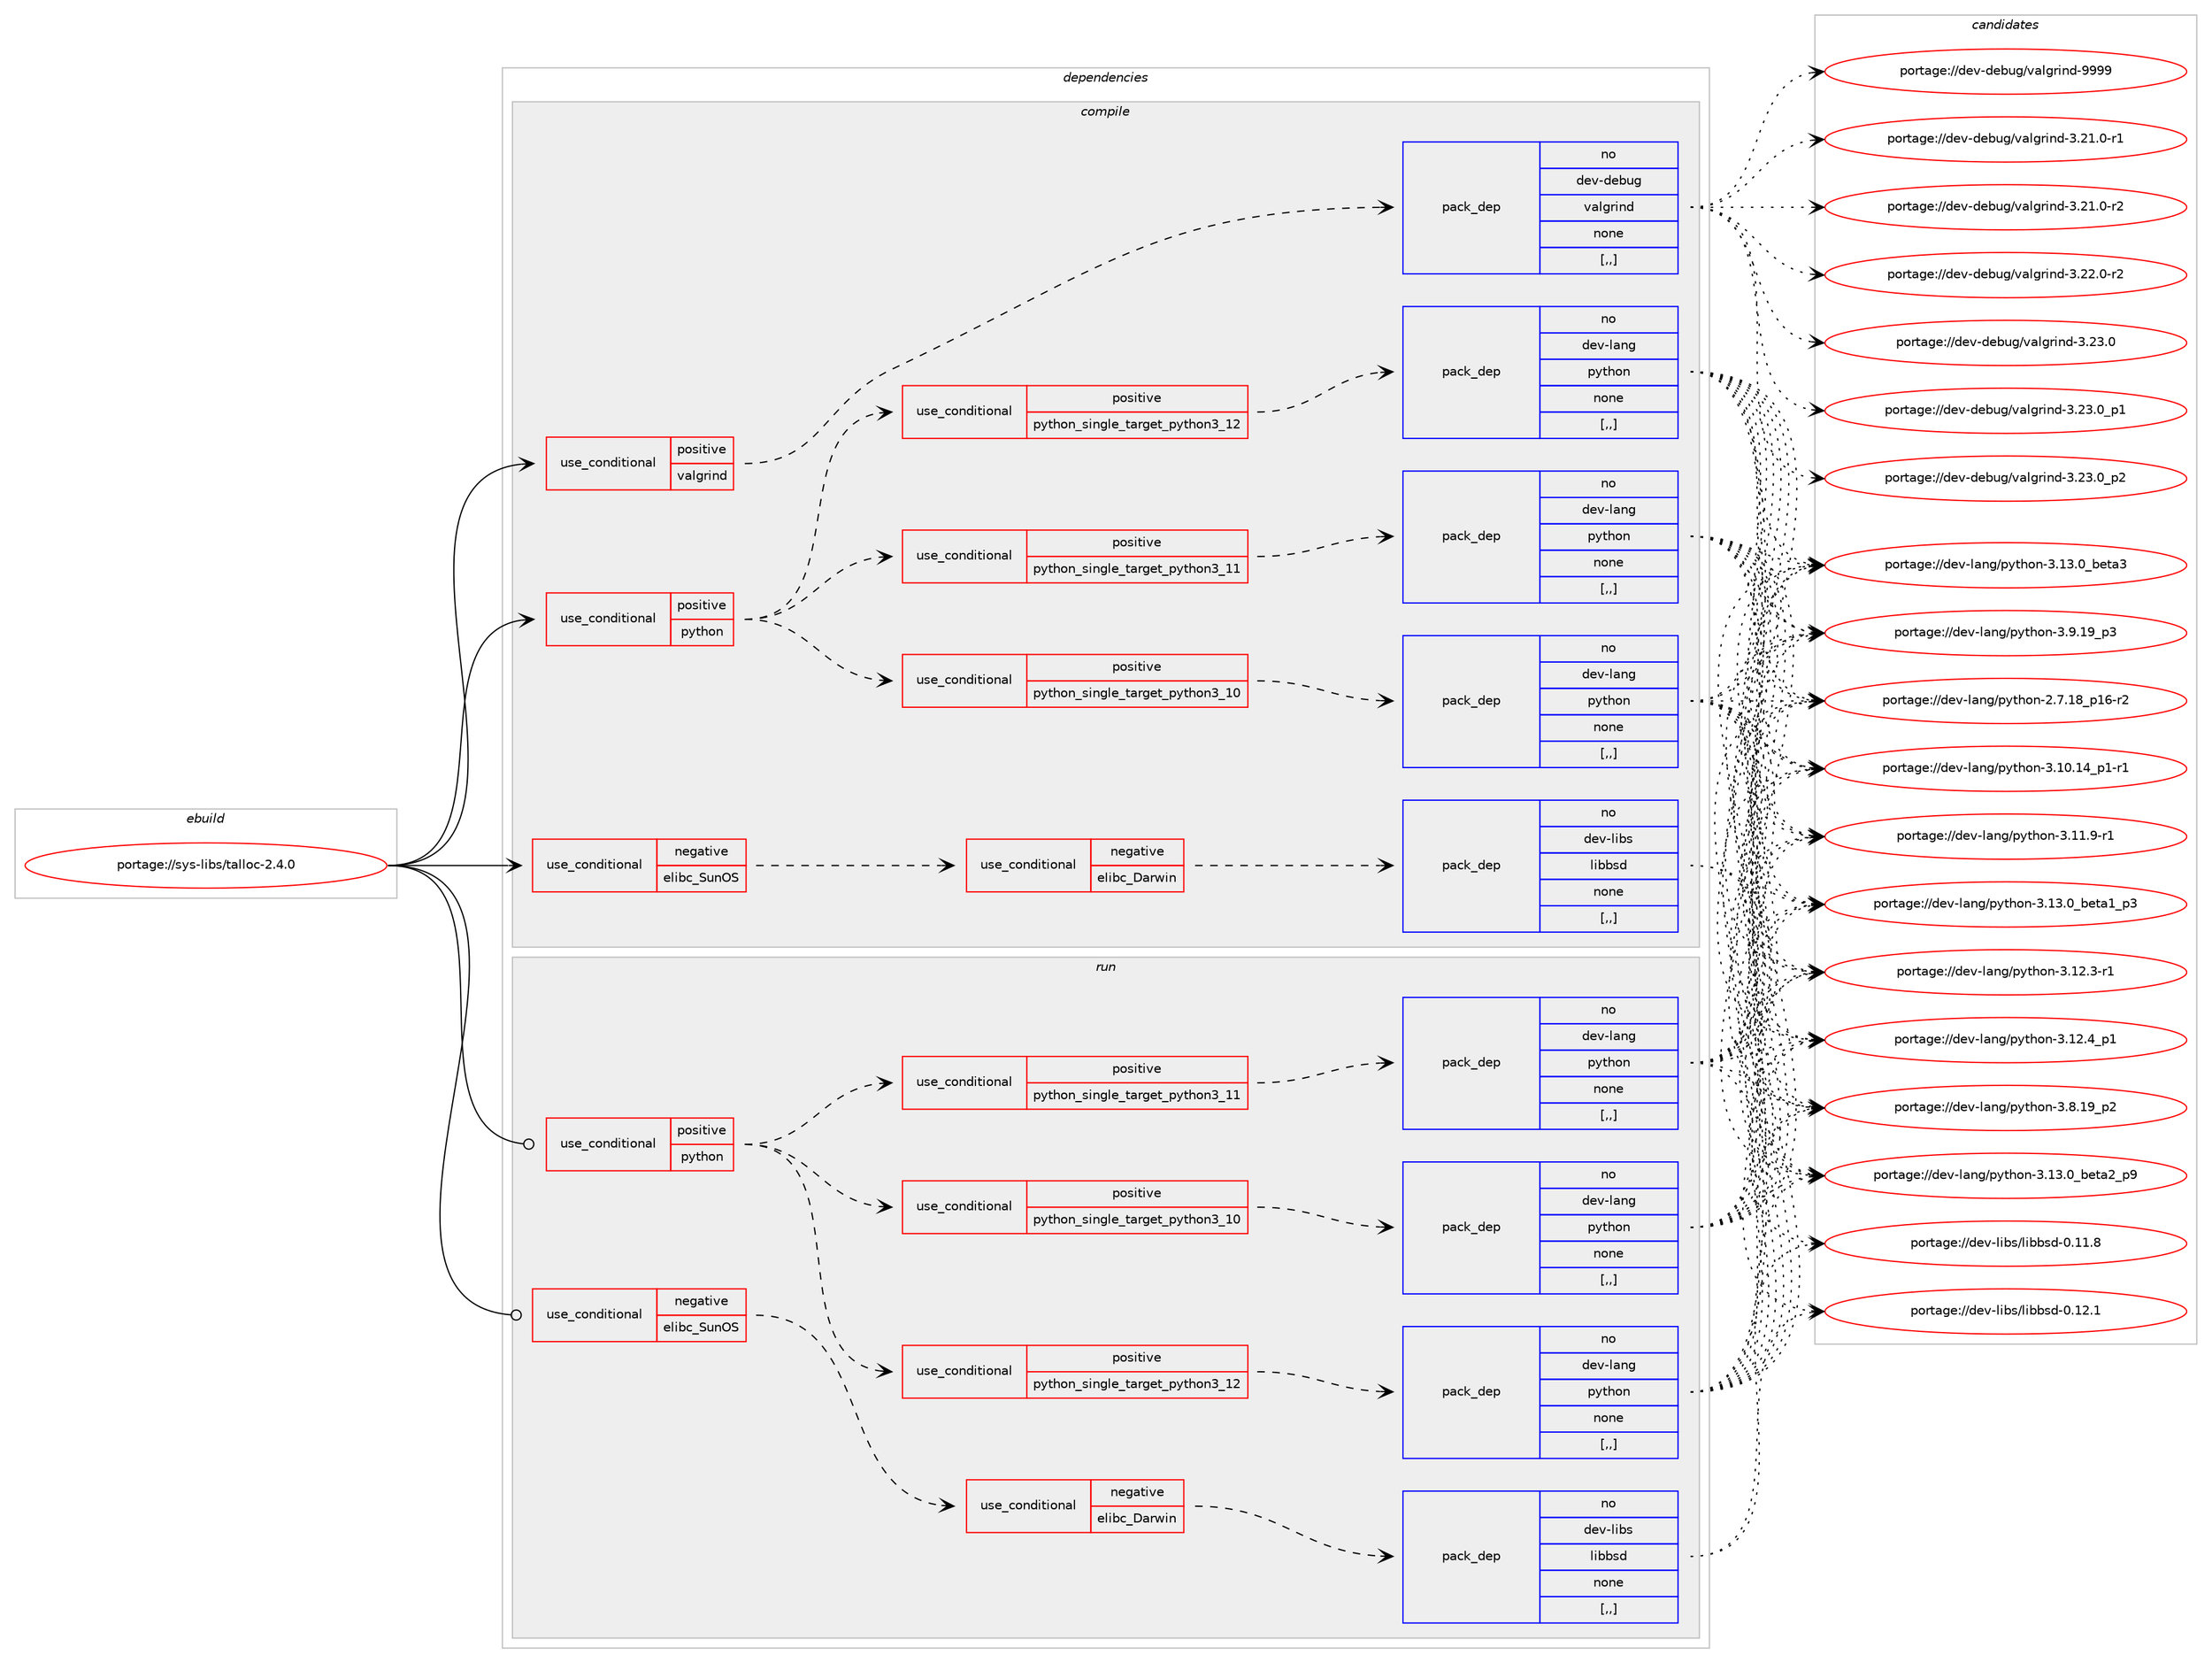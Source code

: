 digraph prolog {

# *************
# Graph options
# *************

newrank=true;
concentrate=true;
compound=true;
graph [rankdir=LR,fontname=Helvetica,fontsize=10,ranksep=1.5];#, ranksep=2.5, nodesep=0.2];
edge  [arrowhead=vee];
node  [fontname=Helvetica,fontsize=10];

# **********
# The ebuild
# **********

subgraph cluster_leftcol {
color=gray;
rank=same;
label=<<i>ebuild</i>>;
id [label="portage://sys-libs/talloc-2.4.0", color=red, width=4, href="../sys-libs/talloc-2.4.0.svg"];
}

# ****************
# The dependencies
# ****************

subgraph cluster_midcol {
color=gray;
label=<<i>dependencies</i>>;
subgraph cluster_compile {
fillcolor="#eeeeee";
style=filled;
label=<<i>compile</i>>;
subgraph cond115201 {
dependency432168 [label=<<TABLE BORDER="0" CELLBORDER="1" CELLSPACING="0" CELLPADDING="4"><TR><TD ROWSPAN="3" CELLPADDING="10">use_conditional</TD></TR><TR><TD>negative</TD></TR><TR><TD>elibc_SunOS</TD></TR></TABLE>>, shape=none, color=red];
subgraph cond115202 {
dependency432169 [label=<<TABLE BORDER="0" CELLBORDER="1" CELLSPACING="0" CELLPADDING="4"><TR><TD ROWSPAN="3" CELLPADDING="10">use_conditional</TD></TR><TR><TD>negative</TD></TR><TR><TD>elibc_Darwin</TD></TR></TABLE>>, shape=none, color=red];
subgraph pack314036 {
dependency432170 [label=<<TABLE BORDER="0" CELLBORDER="1" CELLSPACING="0" CELLPADDING="4" WIDTH="220"><TR><TD ROWSPAN="6" CELLPADDING="30">pack_dep</TD></TR><TR><TD WIDTH="110">no</TD></TR><TR><TD>dev-libs</TD></TR><TR><TD>libbsd</TD></TR><TR><TD>none</TD></TR><TR><TD>[,,]</TD></TR></TABLE>>, shape=none, color=blue];
}
dependency432169:e -> dependency432170:w [weight=20,style="dashed",arrowhead="vee"];
}
dependency432168:e -> dependency432169:w [weight=20,style="dashed",arrowhead="vee"];
}
id:e -> dependency432168:w [weight=20,style="solid",arrowhead="vee"];
subgraph cond115203 {
dependency432171 [label=<<TABLE BORDER="0" CELLBORDER="1" CELLSPACING="0" CELLPADDING="4"><TR><TD ROWSPAN="3" CELLPADDING="10">use_conditional</TD></TR><TR><TD>positive</TD></TR><TR><TD>python</TD></TR></TABLE>>, shape=none, color=red];
subgraph cond115204 {
dependency432172 [label=<<TABLE BORDER="0" CELLBORDER="1" CELLSPACING="0" CELLPADDING="4"><TR><TD ROWSPAN="3" CELLPADDING="10">use_conditional</TD></TR><TR><TD>positive</TD></TR><TR><TD>python_single_target_python3_10</TD></TR></TABLE>>, shape=none, color=red];
subgraph pack314037 {
dependency432173 [label=<<TABLE BORDER="0" CELLBORDER="1" CELLSPACING="0" CELLPADDING="4" WIDTH="220"><TR><TD ROWSPAN="6" CELLPADDING="30">pack_dep</TD></TR><TR><TD WIDTH="110">no</TD></TR><TR><TD>dev-lang</TD></TR><TR><TD>python</TD></TR><TR><TD>none</TD></TR><TR><TD>[,,]</TD></TR></TABLE>>, shape=none, color=blue];
}
dependency432172:e -> dependency432173:w [weight=20,style="dashed",arrowhead="vee"];
}
dependency432171:e -> dependency432172:w [weight=20,style="dashed",arrowhead="vee"];
subgraph cond115205 {
dependency432174 [label=<<TABLE BORDER="0" CELLBORDER="1" CELLSPACING="0" CELLPADDING="4"><TR><TD ROWSPAN="3" CELLPADDING="10">use_conditional</TD></TR><TR><TD>positive</TD></TR><TR><TD>python_single_target_python3_11</TD></TR></TABLE>>, shape=none, color=red];
subgraph pack314038 {
dependency432175 [label=<<TABLE BORDER="0" CELLBORDER="1" CELLSPACING="0" CELLPADDING="4" WIDTH="220"><TR><TD ROWSPAN="6" CELLPADDING="30">pack_dep</TD></TR><TR><TD WIDTH="110">no</TD></TR><TR><TD>dev-lang</TD></TR><TR><TD>python</TD></TR><TR><TD>none</TD></TR><TR><TD>[,,]</TD></TR></TABLE>>, shape=none, color=blue];
}
dependency432174:e -> dependency432175:w [weight=20,style="dashed",arrowhead="vee"];
}
dependency432171:e -> dependency432174:w [weight=20,style="dashed",arrowhead="vee"];
subgraph cond115206 {
dependency432176 [label=<<TABLE BORDER="0" CELLBORDER="1" CELLSPACING="0" CELLPADDING="4"><TR><TD ROWSPAN="3" CELLPADDING="10">use_conditional</TD></TR><TR><TD>positive</TD></TR><TR><TD>python_single_target_python3_12</TD></TR></TABLE>>, shape=none, color=red];
subgraph pack314039 {
dependency432177 [label=<<TABLE BORDER="0" CELLBORDER="1" CELLSPACING="0" CELLPADDING="4" WIDTH="220"><TR><TD ROWSPAN="6" CELLPADDING="30">pack_dep</TD></TR><TR><TD WIDTH="110">no</TD></TR><TR><TD>dev-lang</TD></TR><TR><TD>python</TD></TR><TR><TD>none</TD></TR><TR><TD>[,,]</TD></TR></TABLE>>, shape=none, color=blue];
}
dependency432176:e -> dependency432177:w [weight=20,style="dashed",arrowhead="vee"];
}
dependency432171:e -> dependency432176:w [weight=20,style="dashed",arrowhead="vee"];
}
id:e -> dependency432171:w [weight=20,style="solid",arrowhead="vee"];
subgraph cond115207 {
dependency432178 [label=<<TABLE BORDER="0" CELLBORDER="1" CELLSPACING="0" CELLPADDING="4"><TR><TD ROWSPAN="3" CELLPADDING="10">use_conditional</TD></TR><TR><TD>positive</TD></TR><TR><TD>valgrind</TD></TR></TABLE>>, shape=none, color=red];
subgraph pack314040 {
dependency432179 [label=<<TABLE BORDER="0" CELLBORDER="1" CELLSPACING="0" CELLPADDING="4" WIDTH="220"><TR><TD ROWSPAN="6" CELLPADDING="30">pack_dep</TD></TR><TR><TD WIDTH="110">no</TD></TR><TR><TD>dev-debug</TD></TR><TR><TD>valgrind</TD></TR><TR><TD>none</TD></TR><TR><TD>[,,]</TD></TR></TABLE>>, shape=none, color=blue];
}
dependency432178:e -> dependency432179:w [weight=20,style="dashed",arrowhead="vee"];
}
id:e -> dependency432178:w [weight=20,style="solid",arrowhead="vee"];
}
subgraph cluster_compileandrun {
fillcolor="#eeeeee";
style=filled;
label=<<i>compile and run</i>>;
}
subgraph cluster_run {
fillcolor="#eeeeee";
style=filled;
label=<<i>run</i>>;
subgraph cond115208 {
dependency432180 [label=<<TABLE BORDER="0" CELLBORDER="1" CELLSPACING="0" CELLPADDING="4"><TR><TD ROWSPAN="3" CELLPADDING="10">use_conditional</TD></TR><TR><TD>negative</TD></TR><TR><TD>elibc_SunOS</TD></TR></TABLE>>, shape=none, color=red];
subgraph cond115209 {
dependency432181 [label=<<TABLE BORDER="0" CELLBORDER="1" CELLSPACING="0" CELLPADDING="4"><TR><TD ROWSPAN="3" CELLPADDING="10">use_conditional</TD></TR><TR><TD>negative</TD></TR><TR><TD>elibc_Darwin</TD></TR></TABLE>>, shape=none, color=red];
subgraph pack314041 {
dependency432182 [label=<<TABLE BORDER="0" CELLBORDER="1" CELLSPACING="0" CELLPADDING="4" WIDTH="220"><TR><TD ROWSPAN="6" CELLPADDING="30">pack_dep</TD></TR><TR><TD WIDTH="110">no</TD></TR><TR><TD>dev-libs</TD></TR><TR><TD>libbsd</TD></TR><TR><TD>none</TD></TR><TR><TD>[,,]</TD></TR></TABLE>>, shape=none, color=blue];
}
dependency432181:e -> dependency432182:w [weight=20,style="dashed",arrowhead="vee"];
}
dependency432180:e -> dependency432181:w [weight=20,style="dashed",arrowhead="vee"];
}
id:e -> dependency432180:w [weight=20,style="solid",arrowhead="odot"];
subgraph cond115210 {
dependency432183 [label=<<TABLE BORDER="0" CELLBORDER="1" CELLSPACING="0" CELLPADDING="4"><TR><TD ROWSPAN="3" CELLPADDING="10">use_conditional</TD></TR><TR><TD>positive</TD></TR><TR><TD>python</TD></TR></TABLE>>, shape=none, color=red];
subgraph cond115211 {
dependency432184 [label=<<TABLE BORDER="0" CELLBORDER="1" CELLSPACING="0" CELLPADDING="4"><TR><TD ROWSPAN="3" CELLPADDING="10">use_conditional</TD></TR><TR><TD>positive</TD></TR><TR><TD>python_single_target_python3_10</TD></TR></TABLE>>, shape=none, color=red];
subgraph pack314042 {
dependency432185 [label=<<TABLE BORDER="0" CELLBORDER="1" CELLSPACING="0" CELLPADDING="4" WIDTH="220"><TR><TD ROWSPAN="6" CELLPADDING="30">pack_dep</TD></TR><TR><TD WIDTH="110">no</TD></TR><TR><TD>dev-lang</TD></TR><TR><TD>python</TD></TR><TR><TD>none</TD></TR><TR><TD>[,,]</TD></TR></TABLE>>, shape=none, color=blue];
}
dependency432184:e -> dependency432185:w [weight=20,style="dashed",arrowhead="vee"];
}
dependency432183:e -> dependency432184:w [weight=20,style="dashed",arrowhead="vee"];
subgraph cond115212 {
dependency432186 [label=<<TABLE BORDER="0" CELLBORDER="1" CELLSPACING="0" CELLPADDING="4"><TR><TD ROWSPAN="3" CELLPADDING="10">use_conditional</TD></TR><TR><TD>positive</TD></TR><TR><TD>python_single_target_python3_11</TD></TR></TABLE>>, shape=none, color=red];
subgraph pack314043 {
dependency432187 [label=<<TABLE BORDER="0" CELLBORDER="1" CELLSPACING="0" CELLPADDING="4" WIDTH="220"><TR><TD ROWSPAN="6" CELLPADDING="30">pack_dep</TD></TR><TR><TD WIDTH="110">no</TD></TR><TR><TD>dev-lang</TD></TR><TR><TD>python</TD></TR><TR><TD>none</TD></TR><TR><TD>[,,]</TD></TR></TABLE>>, shape=none, color=blue];
}
dependency432186:e -> dependency432187:w [weight=20,style="dashed",arrowhead="vee"];
}
dependency432183:e -> dependency432186:w [weight=20,style="dashed",arrowhead="vee"];
subgraph cond115213 {
dependency432188 [label=<<TABLE BORDER="0" CELLBORDER="1" CELLSPACING="0" CELLPADDING="4"><TR><TD ROWSPAN="3" CELLPADDING="10">use_conditional</TD></TR><TR><TD>positive</TD></TR><TR><TD>python_single_target_python3_12</TD></TR></TABLE>>, shape=none, color=red];
subgraph pack314044 {
dependency432189 [label=<<TABLE BORDER="0" CELLBORDER="1" CELLSPACING="0" CELLPADDING="4" WIDTH="220"><TR><TD ROWSPAN="6" CELLPADDING="30">pack_dep</TD></TR><TR><TD WIDTH="110">no</TD></TR><TR><TD>dev-lang</TD></TR><TR><TD>python</TD></TR><TR><TD>none</TD></TR><TR><TD>[,,]</TD></TR></TABLE>>, shape=none, color=blue];
}
dependency432188:e -> dependency432189:w [weight=20,style="dashed",arrowhead="vee"];
}
dependency432183:e -> dependency432188:w [weight=20,style="dashed",arrowhead="vee"];
}
id:e -> dependency432183:w [weight=20,style="solid",arrowhead="odot"];
}
}

# **************
# The candidates
# **************

subgraph cluster_choices {
rank=same;
color=gray;
label=<<i>candidates</i>>;

subgraph choice314036 {
color=black;
nodesep=1;
choice100101118451081059811547108105989811510045484649494656 [label="portage://dev-libs/libbsd-0.11.8", color=red, width=4,href="../dev-libs/libbsd-0.11.8.svg"];
choice100101118451081059811547108105989811510045484649504649 [label="portage://dev-libs/libbsd-0.12.1", color=red, width=4,href="../dev-libs/libbsd-0.12.1.svg"];
dependency432170:e -> choice100101118451081059811547108105989811510045484649494656:w [style=dotted,weight="100"];
dependency432170:e -> choice100101118451081059811547108105989811510045484649504649:w [style=dotted,weight="100"];
}
subgraph choice314037 {
color=black;
nodesep=1;
choice100101118451089711010347112121116104111110455046554649569511249544511450 [label="portage://dev-lang/python-2.7.18_p16-r2", color=red, width=4,href="../dev-lang/python-2.7.18_p16-r2.svg"];
choice100101118451089711010347112121116104111110455146494846495295112494511449 [label="portage://dev-lang/python-3.10.14_p1-r1", color=red, width=4,href="../dev-lang/python-3.10.14_p1-r1.svg"];
choice100101118451089711010347112121116104111110455146494946574511449 [label="portage://dev-lang/python-3.11.9-r1", color=red, width=4,href="../dev-lang/python-3.11.9-r1.svg"];
choice100101118451089711010347112121116104111110455146495046514511449 [label="portage://dev-lang/python-3.12.3-r1", color=red, width=4,href="../dev-lang/python-3.12.3-r1.svg"];
choice100101118451089711010347112121116104111110455146495046529511249 [label="portage://dev-lang/python-3.12.4_p1", color=red, width=4,href="../dev-lang/python-3.12.4_p1.svg"];
choice10010111845108971101034711212111610411111045514649514648959810111697499511251 [label="portage://dev-lang/python-3.13.0_beta1_p3", color=red, width=4,href="../dev-lang/python-3.13.0_beta1_p3.svg"];
choice10010111845108971101034711212111610411111045514649514648959810111697509511257 [label="portage://dev-lang/python-3.13.0_beta2_p9", color=red, width=4,href="../dev-lang/python-3.13.0_beta2_p9.svg"];
choice1001011184510897110103471121211161041111104551464951464895981011169751 [label="portage://dev-lang/python-3.13.0_beta3", color=red, width=4,href="../dev-lang/python-3.13.0_beta3.svg"];
choice100101118451089711010347112121116104111110455146564649579511250 [label="portage://dev-lang/python-3.8.19_p2", color=red, width=4,href="../dev-lang/python-3.8.19_p2.svg"];
choice100101118451089711010347112121116104111110455146574649579511251 [label="portage://dev-lang/python-3.9.19_p3", color=red, width=4,href="../dev-lang/python-3.9.19_p3.svg"];
dependency432173:e -> choice100101118451089711010347112121116104111110455046554649569511249544511450:w [style=dotted,weight="100"];
dependency432173:e -> choice100101118451089711010347112121116104111110455146494846495295112494511449:w [style=dotted,weight="100"];
dependency432173:e -> choice100101118451089711010347112121116104111110455146494946574511449:w [style=dotted,weight="100"];
dependency432173:e -> choice100101118451089711010347112121116104111110455146495046514511449:w [style=dotted,weight="100"];
dependency432173:e -> choice100101118451089711010347112121116104111110455146495046529511249:w [style=dotted,weight="100"];
dependency432173:e -> choice10010111845108971101034711212111610411111045514649514648959810111697499511251:w [style=dotted,weight="100"];
dependency432173:e -> choice10010111845108971101034711212111610411111045514649514648959810111697509511257:w [style=dotted,weight="100"];
dependency432173:e -> choice1001011184510897110103471121211161041111104551464951464895981011169751:w [style=dotted,weight="100"];
dependency432173:e -> choice100101118451089711010347112121116104111110455146564649579511250:w [style=dotted,weight="100"];
dependency432173:e -> choice100101118451089711010347112121116104111110455146574649579511251:w [style=dotted,weight="100"];
}
subgraph choice314038 {
color=black;
nodesep=1;
choice100101118451089711010347112121116104111110455046554649569511249544511450 [label="portage://dev-lang/python-2.7.18_p16-r2", color=red, width=4,href="../dev-lang/python-2.7.18_p16-r2.svg"];
choice100101118451089711010347112121116104111110455146494846495295112494511449 [label="portage://dev-lang/python-3.10.14_p1-r1", color=red, width=4,href="../dev-lang/python-3.10.14_p1-r1.svg"];
choice100101118451089711010347112121116104111110455146494946574511449 [label="portage://dev-lang/python-3.11.9-r1", color=red, width=4,href="../dev-lang/python-3.11.9-r1.svg"];
choice100101118451089711010347112121116104111110455146495046514511449 [label="portage://dev-lang/python-3.12.3-r1", color=red, width=4,href="../dev-lang/python-3.12.3-r1.svg"];
choice100101118451089711010347112121116104111110455146495046529511249 [label="portage://dev-lang/python-3.12.4_p1", color=red, width=4,href="../dev-lang/python-3.12.4_p1.svg"];
choice10010111845108971101034711212111610411111045514649514648959810111697499511251 [label="portage://dev-lang/python-3.13.0_beta1_p3", color=red, width=4,href="../dev-lang/python-3.13.0_beta1_p3.svg"];
choice10010111845108971101034711212111610411111045514649514648959810111697509511257 [label="portage://dev-lang/python-3.13.0_beta2_p9", color=red, width=4,href="../dev-lang/python-3.13.0_beta2_p9.svg"];
choice1001011184510897110103471121211161041111104551464951464895981011169751 [label="portage://dev-lang/python-3.13.0_beta3", color=red, width=4,href="../dev-lang/python-3.13.0_beta3.svg"];
choice100101118451089711010347112121116104111110455146564649579511250 [label="portage://dev-lang/python-3.8.19_p2", color=red, width=4,href="../dev-lang/python-3.8.19_p2.svg"];
choice100101118451089711010347112121116104111110455146574649579511251 [label="portage://dev-lang/python-3.9.19_p3", color=red, width=4,href="../dev-lang/python-3.9.19_p3.svg"];
dependency432175:e -> choice100101118451089711010347112121116104111110455046554649569511249544511450:w [style=dotted,weight="100"];
dependency432175:e -> choice100101118451089711010347112121116104111110455146494846495295112494511449:w [style=dotted,weight="100"];
dependency432175:e -> choice100101118451089711010347112121116104111110455146494946574511449:w [style=dotted,weight="100"];
dependency432175:e -> choice100101118451089711010347112121116104111110455146495046514511449:w [style=dotted,weight="100"];
dependency432175:e -> choice100101118451089711010347112121116104111110455146495046529511249:w [style=dotted,weight="100"];
dependency432175:e -> choice10010111845108971101034711212111610411111045514649514648959810111697499511251:w [style=dotted,weight="100"];
dependency432175:e -> choice10010111845108971101034711212111610411111045514649514648959810111697509511257:w [style=dotted,weight="100"];
dependency432175:e -> choice1001011184510897110103471121211161041111104551464951464895981011169751:w [style=dotted,weight="100"];
dependency432175:e -> choice100101118451089711010347112121116104111110455146564649579511250:w [style=dotted,weight="100"];
dependency432175:e -> choice100101118451089711010347112121116104111110455146574649579511251:w [style=dotted,weight="100"];
}
subgraph choice314039 {
color=black;
nodesep=1;
choice100101118451089711010347112121116104111110455046554649569511249544511450 [label="portage://dev-lang/python-2.7.18_p16-r2", color=red, width=4,href="../dev-lang/python-2.7.18_p16-r2.svg"];
choice100101118451089711010347112121116104111110455146494846495295112494511449 [label="portage://dev-lang/python-3.10.14_p1-r1", color=red, width=4,href="../dev-lang/python-3.10.14_p1-r1.svg"];
choice100101118451089711010347112121116104111110455146494946574511449 [label="portage://dev-lang/python-3.11.9-r1", color=red, width=4,href="../dev-lang/python-3.11.9-r1.svg"];
choice100101118451089711010347112121116104111110455146495046514511449 [label="portage://dev-lang/python-3.12.3-r1", color=red, width=4,href="../dev-lang/python-3.12.3-r1.svg"];
choice100101118451089711010347112121116104111110455146495046529511249 [label="portage://dev-lang/python-3.12.4_p1", color=red, width=4,href="../dev-lang/python-3.12.4_p1.svg"];
choice10010111845108971101034711212111610411111045514649514648959810111697499511251 [label="portage://dev-lang/python-3.13.0_beta1_p3", color=red, width=4,href="../dev-lang/python-3.13.0_beta1_p3.svg"];
choice10010111845108971101034711212111610411111045514649514648959810111697509511257 [label="portage://dev-lang/python-3.13.0_beta2_p9", color=red, width=4,href="../dev-lang/python-3.13.0_beta2_p9.svg"];
choice1001011184510897110103471121211161041111104551464951464895981011169751 [label="portage://dev-lang/python-3.13.0_beta3", color=red, width=4,href="../dev-lang/python-3.13.0_beta3.svg"];
choice100101118451089711010347112121116104111110455146564649579511250 [label="portage://dev-lang/python-3.8.19_p2", color=red, width=4,href="../dev-lang/python-3.8.19_p2.svg"];
choice100101118451089711010347112121116104111110455146574649579511251 [label="portage://dev-lang/python-3.9.19_p3", color=red, width=4,href="../dev-lang/python-3.9.19_p3.svg"];
dependency432177:e -> choice100101118451089711010347112121116104111110455046554649569511249544511450:w [style=dotted,weight="100"];
dependency432177:e -> choice100101118451089711010347112121116104111110455146494846495295112494511449:w [style=dotted,weight="100"];
dependency432177:e -> choice100101118451089711010347112121116104111110455146494946574511449:w [style=dotted,weight="100"];
dependency432177:e -> choice100101118451089711010347112121116104111110455146495046514511449:w [style=dotted,weight="100"];
dependency432177:e -> choice100101118451089711010347112121116104111110455146495046529511249:w [style=dotted,weight="100"];
dependency432177:e -> choice10010111845108971101034711212111610411111045514649514648959810111697499511251:w [style=dotted,weight="100"];
dependency432177:e -> choice10010111845108971101034711212111610411111045514649514648959810111697509511257:w [style=dotted,weight="100"];
dependency432177:e -> choice1001011184510897110103471121211161041111104551464951464895981011169751:w [style=dotted,weight="100"];
dependency432177:e -> choice100101118451089711010347112121116104111110455146564649579511250:w [style=dotted,weight="100"];
dependency432177:e -> choice100101118451089711010347112121116104111110455146574649579511251:w [style=dotted,weight="100"];
}
subgraph choice314040 {
color=black;
nodesep=1;
choice10010111845100101981171034711897108103114105110100455146504946484511449 [label="portage://dev-debug/valgrind-3.21.0-r1", color=red, width=4,href="../dev-debug/valgrind-3.21.0-r1.svg"];
choice10010111845100101981171034711897108103114105110100455146504946484511450 [label="portage://dev-debug/valgrind-3.21.0-r2", color=red, width=4,href="../dev-debug/valgrind-3.21.0-r2.svg"];
choice10010111845100101981171034711897108103114105110100455146505046484511450 [label="portage://dev-debug/valgrind-3.22.0-r2", color=red, width=4,href="../dev-debug/valgrind-3.22.0-r2.svg"];
choice1001011184510010198117103471189710810311410511010045514650514648 [label="portage://dev-debug/valgrind-3.23.0", color=red, width=4,href="../dev-debug/valgrind-3.23.0.svg"];
choice10010111845100101981171034711897108103114105110100455146505146489511249 [label="portage://dev-debug/valgrind-3.23.0_p1", color=red, width=4,href="../dev-debug/valgrind-3.23.0_p1.svg"];
choice10010111845100101981171034711897108103114105110100455146505146489511250 [label="portage://dev-debug/valgrind-3.23.0_p2", color=red, width=4,href="../dev-debug/valgrind-3.23.0_p2.svg"];
choice100101118451001019811710347118971081031141051101004557575757 [label="portage://dev-debug/valgrind-9999", color=red, width=4,href="../dev-debug/valgrind-9999.svg"];
dependency432179:e -> choice10010111845100101981171034711897108103114105110100455146504946484511449:w [style=dotted,weight="100"];
dependency432179:e -> choice10010111845100101981171034711897108103114105110100455146504946484511450:w [style=dotted,weight="100"];
dependency432179:e -> choice10010111845100101981171034711897108103114105110100455146505046484511450:w [style=dotted,weight="100"];
dependency432179:e -> choice1001011184510010198117103471189710810311410511010045514650514648:w [style=dotted,weight="100"];
dependency432179:e -> choice10010111845100101981171034711897108103114105110100455146505146489511249:w [style=dotted,weight="100"];
dependency432179:e -> choice10010111845100101981171034711897108103114105110100455146505146489511250:w [style=dotted,weight="100"];
dependency432179:e -> choice100101118451001019811710347118971081031141051101004557575757:w [style=dotted,weight="100"];
}
subgraph choice314041 {
color=black;
nodesep=1;
choice100101118451081059811547108105989811510045484649494656 [label="portage://dev-libs/libbsd-0.11.8", color=red, width=4,href="../dev-libs/libbsd-0.11.8.svg"];
choice100101118451081059811547108105989811510045484649504649 [label="portage://dev-libs/libbsd-0.12.1", color=red, width=4,href="../dev-libs/libbsd-0.12.1.svg"];
dependency432182:e -> choice100101118451081059811547108105989811510045484649494656:w [style=dotted,weight="100"];
dependency432182:e -> choice100101118451081059811547108105989811510045484649504649:w [style=dotted,weight="100"];
}
subgraph choice314042 {
color=black;
nodesep=1;
choice100101118451089711010347112121116104111110455046554649569511249544511450 [label="portage://dev-lang/python-2.7.18_p16-r2", color=red, width=4,href="../dev-lang/python-2.7.18_p16-r2.svg"];
choice100101118451089711010347112121116104111110455146494846495295112494511449 [label="portage://dev-lang/python-3.10.14_p1-r1", color=red, width=4,href="../dev-lang/python-3.10.14_p1-r1.svg"];
choice100101118451089711010347112121116104111110455146494946574511449 [label="portage://dev-lang/python-3.11.9-r1", color=red, width=4,href="../dev-lang/python-3.11.9-r1.svg"];
choice100101118451089711010347112121116104111110455146495046514511449 [label="portage://dev-lang/python-3.12.3-r1", color=red, width=4,href="../dev-lang/python-3.12.3-r1.svg"];
choice100101118451089711010347112121116104111110455146495046529511249 [label="portage://dev-lang/python-3.12.4_p1", color=red, width=4,href="../dev-lang/python-3.12.4_p1.svg"];
choice10010111845108971101034711212111610411111045514649514648959810111697499511251 [label="portage://dev-lang/python-3.13.0_beta1_p3", color=red, width=4,href="../dev-lang/python-3.13.0_beta1_p3.svg"];
choice10010111845108971101034711212111610411111045514649514648959810111697509511257 [label="portage://dev-lang/python-3.13.0_beta2_p9", color=red, width=4,href="../dev-lang/python-3.13.0_beta2_p9.svg"];
choice1001011184510897110103471121211161041111104551464951464895981011169751 [label="portage://dev-lang/python-3.13.0_beta3", color=red, width=4,href="../dev-lang/python-3.13.0_beta3.svg"];
choice100101118451089711010347112121116104111110455146564649579511250 [label="portage://dev-lang/python-3.8.19_p2", color=red, width=4,href="../dev-lang/python-3.8.19_p2.svg"];
choice100101118451089711010347112121116104111110455146574649579511251 [label="portage://dev-lang/python-3.9.19_p3", color=red, width=4,href="../dev-lang/python-3.9.19_p3.svg"];
dependency432185:e -> choice100101118451089711010347112121116104111110455046554649569511249544511450:w [style=dotted,weight="100"];
dependency432185:e -> choice100101118451089711010347112121116104111110455146494846495295112494511449:w [style=dotted,weight="100"];
dependency432185:e -> choice100101118451089711010347112121116104111110455146494946574511449:w [style=dotted,weight="100"];
dependency432185:e -> choice100101118451089711010347112121116104111110455146495046514511449:w [style=dotted,weight="100"];
dependency432185:e -> choice100101118451089711010347112121116104111110455146495046529511249:w [style=dotted,weight="100"];
dependency432185:e -> choice10010111845108971101034711212111610411111045514649514648959810111697499511251:w [style=dotted,weight="100"];
dependency432185:e -> choice10010111845108971101034711212111610411111045514649514648959810111697509511257:w [style=dotted,weight="100"];
dependency432185:e -> choice1001011184510897110103471121211161041111104551464951464895981011169751:w [style=dotted,weight="100"];
dependency432185:e -> choice100101118451089711010347112121116104111110455146564649579511250:w [style=dotted,weight="100"];
dependency432185:e -> choice100101118451089711010347112121116104111110455146574649579511251:w [style=dotted,weight="100"];
}
subgraph choice314043 {
color=black;
nodesep=1;
choice100101118451089711010347112121116104111110455046554649569511249544511450 [label="portage://dev-lang/python-2.7.18_p16-r2", color=red, width=4,href="../dev-lang/python-2.7.18_p16-r2.svg"];
choice100101118451089711010347112121116104111110455146494846495295112494511449 [label="portage://dev-lang/python-3.10.14_p1-r1", color=red, width=4,href="../dev-lang/python-3.10.14_p1-r1.svg"];
choice100101118451089711010347112121116104111110455146494946574511449 [label="portage://dev-lang/python-3.11.9-r1", color=red, width=4,href="../dev-lang/python-3.11.9-r1.svg"];
choice100101118451089711010347112121116104111110455146495046514511449 [label="portage://dev-lang/python-3.12.3-r1", color=red, width=4,href="../dev-lang/python-3.12.3-r1.svg"];
choice100101118451089711010347112121116104111110455146495046529511249 [label="portage://dev-lang/python-3.12.4_p1", color=red, width=4,href="../dev-lang/python-3.12.4_p1.svg"];
choice10010111845108971101034711212111610411111045514649514648959810111697499511251 [label="portage://dev-lang/python-3.13.0_beta1_p3", color=red, width=4,href="../dev-lang/python-3.13.0_beta1_p3.svg"];
choice10010111845108971101034711212111610411111045514649514648959810111697509511257 [label="portage://dev-lang/python-3.13.0_beta2_p9", color=red, width=4,href="../dev-lang/python-3.13.0_beta2_p9.svg"];
choice1001011184510897110103471121211161041111104551464951464895981011169751 [label="portage://dev-lang/python-3.13.0_beta3", color=red, width=4,href="../dev-lang/python-3.13.0_beta3.svg"];
choice100101118451089711010347112121116104111110455146564649579511250 [label="portage://dev-lang/python-3.8.19_p2", color=red, width=4,href="../dev-lang/python-3.8.19_p2.svg"];
choice100101118451089711010347112121116104111110455146574649579511251 [label="portage://dev-lang/python-3.9.19_p3", color=red, width=4,href="../dev-lang/python-3.9.19_p3.svg"];
dependency432187:e -> choice100101118451089711010347112121116104111110455046554649569511249544511450:w [style=dotted,weight="100"];
dependency432187:e -> choice100101118451089711010347112121116104111110455146494846495295112494511449:w [style=dotted,weight="100"];
dependency432187:e -> choice100101118451089711010347112121116104111110455146494946574511449:w [style=dotted,weight="100"];
dependency432187:e -> choice100101118451089711010347112121116104111110455146495046514511449:w [style=dotted,weight="100"];
dependency432187:e -> choice100101118451089711010347112121116104111110455146495046529511249:w [style=dotted,weight="100"];
dependency432187:e -> choice10010111845108971101034711212111610411111045514649514648959810111697499511251:w [style=dotted,weight="100"];
dependency432187:e -> choice10010111845108971101034711212111610411111045514649514648959810111697509511257:w [style=dotted,weight="100"];
dependency432187:e -> choice1001011184510897110103471121211161041111104551464951464895981011169751:w [style=dotted,weight="100"];
dependency432187:e -> choice100101118451089711010347112121116104111110455146564649579511250:w [style=dotted,weight="100"];
dependency432187:e -> choice100101118451089711010347112121116104111110455146574649579511251:w [style=dotted,weight="100"];
}
subgraph choice314044 {
color=black;
nodesep=1;
choice100101118451089711010347112121116104111110455046554649569511249544511450 [label="portage://dev-lang/python-2.7.18_p16-r2", color=red, width=4,href="../dev-lang/python-2.7.18_p16-r2.svg"];
choice100101118451089711010347112121116104111110455146494846495295112494511449 [label="portage://dev-lang/python-3.10.14_p1-r1", color=red, width=4,href="../dev-lang/python-3.10.14_p1-r1.svg"];
choice100101118451089711010347112121116104111110455146494946574511449 [label="portage://dev-lang/python-3.11.9-r1", color=red, width=4,href="../dev-lang/python-3.11.9-r1.svg"];
choice100101118451089711010347112121116104111110455146495046514511449 [label="portage://dev-lang/python-3.12.3-r1", color=red, width=4,href="../dev-lang/python-3.12.3-r1.svg"];
choice100101118451089711010347112121116104111110455146495046529511249 [label="portage://dev-lang/python-3.12.4_p1", color=red, width=4,href="../dev-lang/python-3.12.4_p1.svg"];
choice10010111845108971101034711212111610411111045514649514648959810111697499511251 [label="portage://dev-lang/python-3.13.0_beta1_p3", color=red, width=4,href="../dev-lang/python-3.13.0_beta1_p3.svg"];
choice10010111845108971101034711212111610411111045514649514648959810111697509511257 [label="portage://dev-lang/python-3.13.0_beta2_p9", color=red, width=4,href="../dev-lang/python-3.13.0_beta2_p9.svg"];
choice1001011184510897110103471121211161041111104551464951464895981011169751 [label="portage://dev-lang/python-3.13.0_beta3", color=red, width=4,href="../dev-lang/python-3.13.0_beta3.svg"];
choice100101118451089711010347112121116104111110455146564649579511250 [label="portage://dev-lang/python-3.8.19_p2", color=red, width=4,href="../dev-lang/python-3.8.19_p2.svg"];
choice100101118451089711010347112121116104111110455146574649579511251 [label="portage://dev-lang/python-3.9.19_p3", color=red, width=4,href="../dev-lang/python-3.9.19_p3.svg"];
dependency432189:e -> choice100101118451089711010347112121116104111110455046554649569511249544511450:w [style=dotted,weight="100"];
dependency432189:e -> choice100101118451089711010347112121116104111110455146494846495295112494511449:w [style=dotted,weight="100"];
dependency432189:e -> choice100101118451089711010347112121116104111110455146494946574511449:w [style=dotted,weight="100"];
dependency432189:e -> choice100101118451089711010347112121116104111110455146495046514511449:w [style=dotted,weight="100"];
dependency432189:e -> choice100101118451089711010347112121116104111110455146495046529511249:w [style=dotted,weight="100"];
dependency432189:e -> choice10010111845108971101034711212111610411111045514649514648959810111697499511251:w [style=dotted,weight="100"];
dependency432189:e -> choice10010111845108971101034711212111610411111045514649514648959810111697509511257:w [style=dotted,weight="100"];
dependency432189:e -> choice1001011184510897110103471121211161041111104551464951464895981011169751:w [style=dotted,weight="100"];
dependency432189:e -> choice100101118451089711010347112121116104111110455146564649579511250:w [style=dotted,weight="100"];
dependency432189:e -> choice100101118451089711010347112121116104111110455146574649579511251:w [style=dotted,weight="100"];
}
}

}
